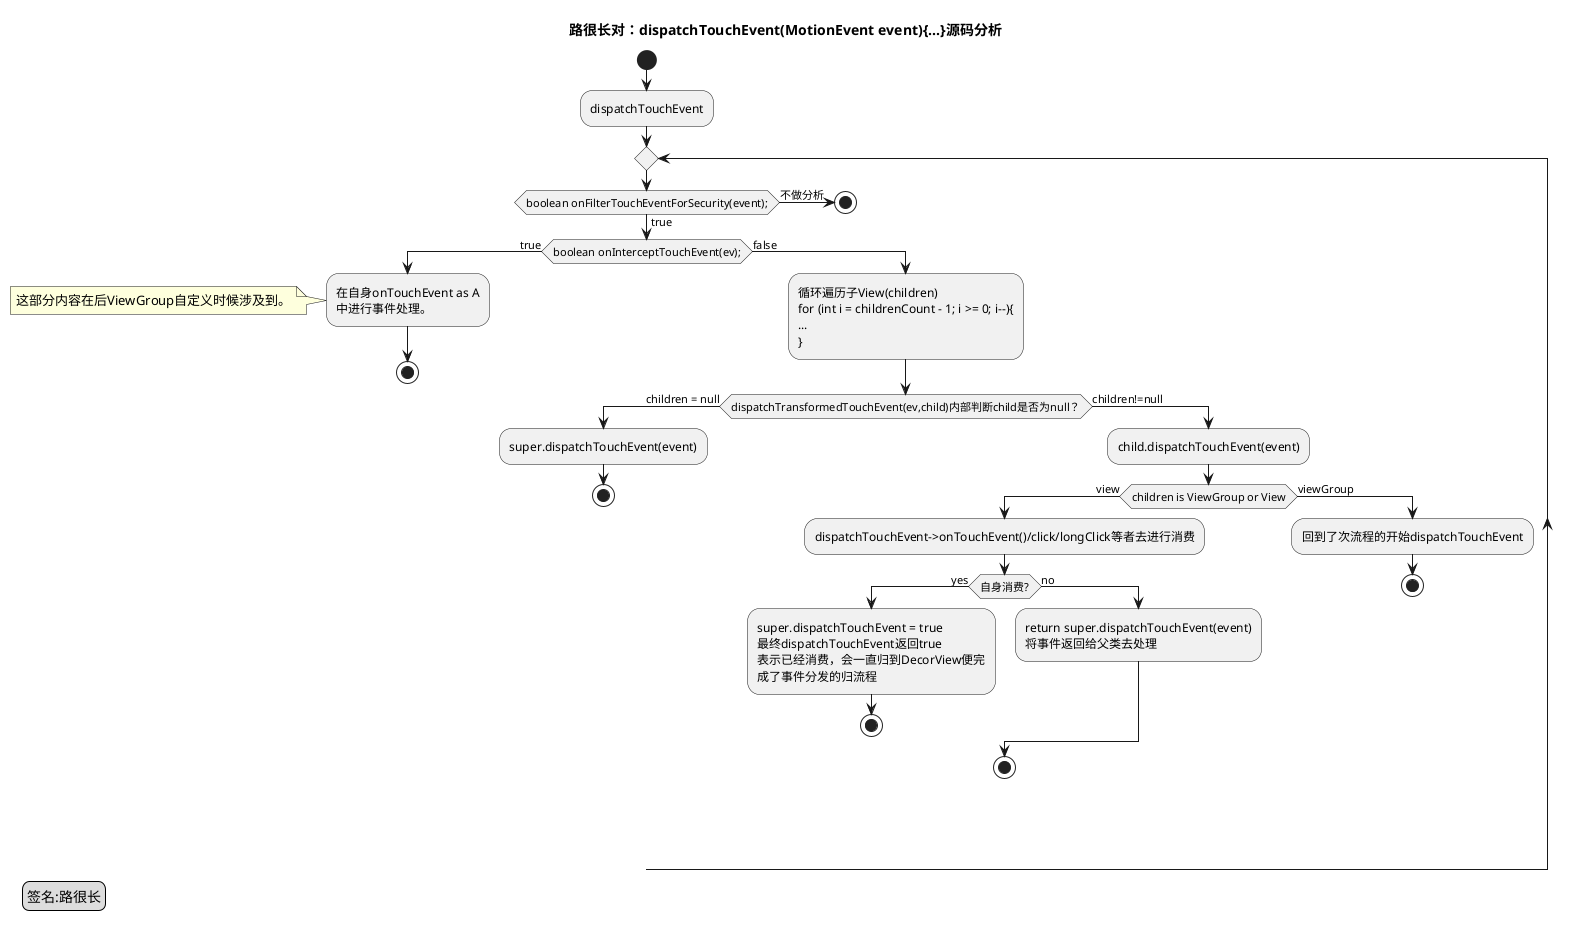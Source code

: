 @startuml
'https://plantuml.com/sequence-diagram

title 路很长对：dispatchTouchEvent(MotionEvent event){...}源码分析
start
:dispatchTouchEvent;
repeat
if(boolean onFilterTouchEventForSecurity(event);) then(true)
  if (boolean onInterceptTouchEvent(ev);) is (true) then
    :在自身onTouchEvent as A
    中进行事件处理。;
    note left : 这部分内容在后ViewGroup自定义时候涉及到。
    stop
  else (false)
    :循环遍历子View(children)
    for (int i = childrenCount - 1; i >= 0; i--){
    ...
    };
    if (dispatchTransformedTouchEvent(ev,child)内部判断child是否为null？) is (children = null) then
      :super.dispatchTouchEvent(event);
      stop
    else (children!=null)
      :child.dispatchTouchEvent(event);
      if (children is ViewGroup or View) is (view) then
        :dispatchTouchEvent->onTouchEvent()/click/longClick等者去进行消费;
         if (自身消费?) is (yes) then
           :super.dispatchTouchEvent = true
           最终dispatchTouchEvent返回true
           表示已经消费，会一直归到DecorView便完
           成了事件分发的归流程;
           stop
         else (no)
           :return super.dispatchTouchEvent(event)
           将事件返回给父类去处理;
         endif
        stop
      else (viewGroup)
        :回到了次流程的开始dispatchTouchEvent;
        stop
      endif
    endif
  endif
 else (不做分析)
 stop
endif

legend left
     签名:路很长
endlegend

@enduml
